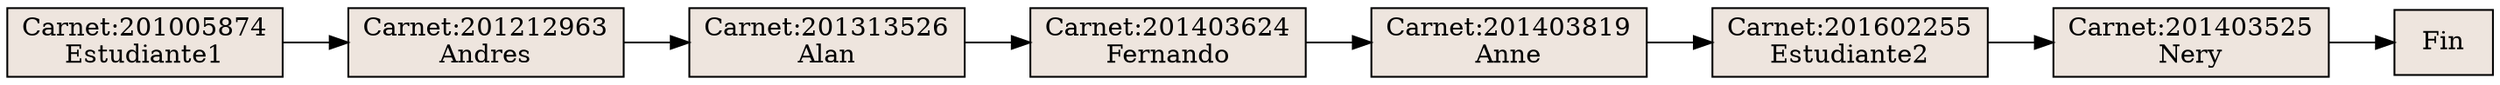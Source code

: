 digraph inorden {
rankdir = LR;
0[shape=record, style=filled, fillcolor=seashell2,label="Carnet:201005874\nEstudiante1"];
0->1
1[shape=record, style=filled, fillcolor=seashell2,label="Carnet:201212963\nAndres"];
1->2
2[shape=record, style=filled, fillcolor=seashell2,label="Carnet:201313526\nAlan"];
2->3
3[shape=record, style=filled, fillcolor=seashell2,label="Carnet:201403624\nFernando"];
3->4
4[shape=record, style=filled, fillcolor=seashell2,label="Carnet:201403819\nAnne"];
4->5
5[shape=record, style=filled, fillcolor=seashell2,label="Carnet:201602255\nEstudiante2"];
5->6
6[shape=record, style=filled, fillcolor=seashell2,label="Carnet:201403525\nNery"];
6->7
7[shape=record, style=filled, fillcolor=seashell2,label="Fin"];
}

